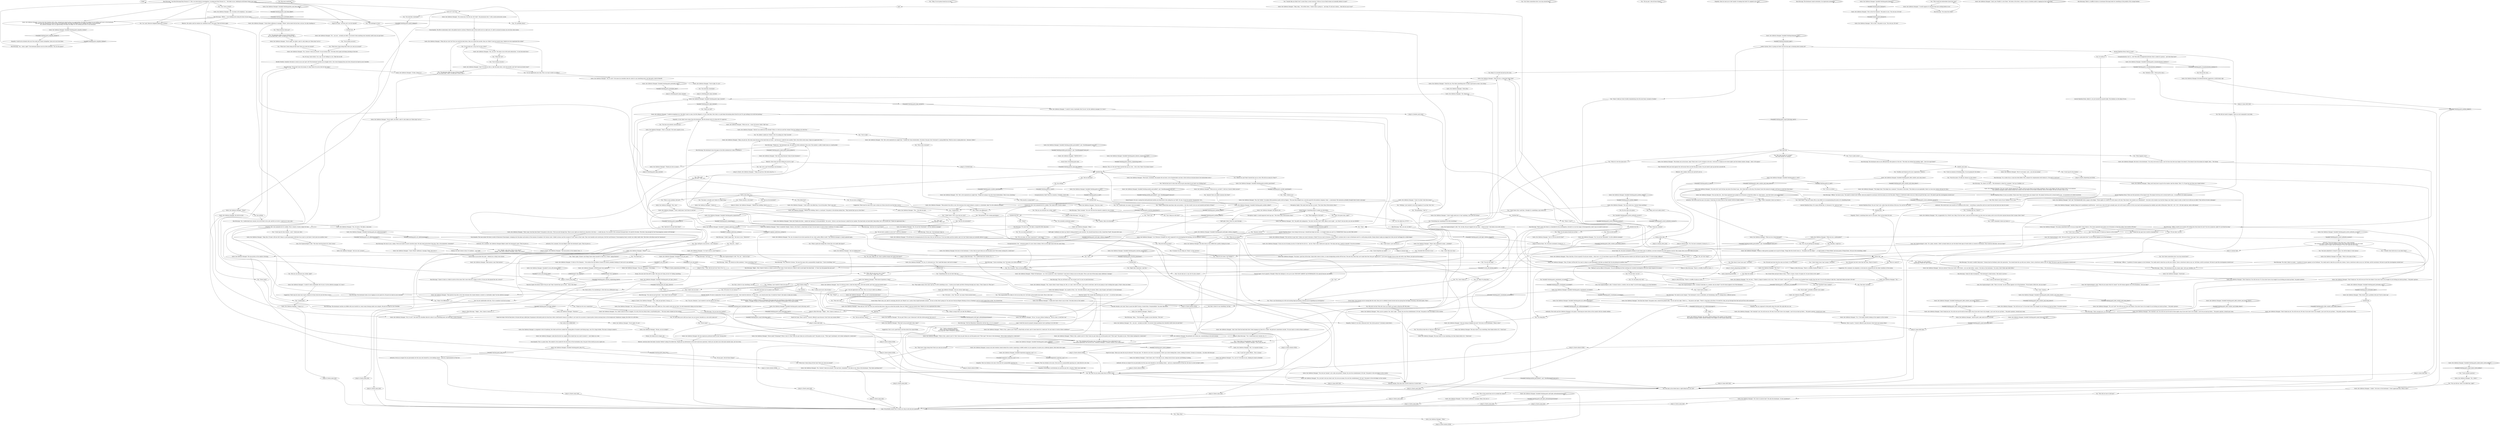 # WHIRLING F1 / GARTE
# ltn Kitsuragi suggests you talk to the manager of the Whirling-in-Rags first. Garte is a hub of knowledge on the area and the case and you will come back to him later. He is also a problem, asking you to pay for the night, to pay for "the damages". It does not reflect well on you.
# ==================================================
digraph G {
	  0 [label="START"];
	  1 [label="input"];
	  2 [label="Garte, the Cafeteria Manager: \"Yes, you are! A real decorated hero.\""];
	  3 [label="Garte, the Cafeteria Manager: \"Oh, it's not?!\" He raises his shoulders like he's about to say something more, but then gets a hold of himself."];
	  4 [label="Kim Kitsuragi: \"Right... Now, I know it took us a while to arrive at the scene. It also took you a while to call us and report the dead body -- it *was* you who placed the call, yes?\""];
	  5 [label="You: \"Oh, you mean, do I have *questions*?\" (Ask them.)"];
	  6 [label="Garte, the Cafeteria Manager: \"Yes, yes, he means do you have questions for me. Like a police officer would.\" The cafeteria manager is clearly agitated again."];
	  7 [label="Kim Kitsuragi: \"That's good. But there is a timetable for this investigation, dictated to us by the stages of decomposition. And it says we need to move on.\""];
	  8 [label="You: Slip away unnoticed."];
	  9 [label="You: Variable[\"whirling.garte_vanishment_succeeded\"]"];
	  10 [label="Variable[\"whirling.garte_vanishment_succeeded\"]", shape=diamond];
	  11 [label="!(Variable[\"whirling.garte_vanishment_succeeded\"])", shape=diamond];
	  12 [label="You: \"Okay.\""];
	  13 [label="Authority: The words nail the man to his place. Unmoving, he stares down at the counter with his cheeks reddish."];
	  14 [label="You: \"Fuck this place. I'll take my chances on the streets.\""];
	  15 [label="Garte, the Cafeteria Manager: \"The ledger does! The ledger has a memory!\" He points to the book. \"The drinks are non-negotiable, there's no way your station will pay for them.\""];
	  16 [label="Garte, the Cafeteria Manager: \"Don't thank me. You still owe me 30 for the drinks! If you don't have it by tonight I'm not letting you back up there...\" He points upstairs."];
	  17 [label="Garte, the Cafeteria Manager: \"Are you trying to frighten me now?\" He turns to the lieutenant: \"What is this?\""];
	  18 [label="Lena, the Cryptozoologist's wife: \"It doesn't look so, sweetie. Are you okay?\" An old woman appears out of the blackness."];
	  19 [label="Lena, the Cryptozoologist's wife: \"The chair took the brunt of it. Don't worry.\""];
	  20 [label="Jump to: [money_down_hub]"];
	  21 [label="You: \"I won't pay for that window... ouch.\" (Grab your side.)"];
	  22 [label="You: \"You look like a bartender.\""];
	  23 [label="Authority: He has no respect for you personally, but this man sees himself as a law-abiding citizen -- and you a representative of that law."];
	  24 [label="Perception (Sight): The small steel tag says as much: \"The Great Skua (Stercorarius skua).\""];
	  25 [label="Jump to: [Untitled hub]"];
	  26 [label="Garte, the Cafeteria Manager: Variable[\"whirling.garte_half_light_adrenalinequestioning\"]"];
	  27 [label="Variable[\"whirling.garte_half_light_adrenalinequestioning\"]", shape=diamond];
	  28 [label="!(Variable[\"whirling.garte_half_light_adrenalinequestioning\"])", shape=diamond];
	  29 [label="You: \"Okay, I'm not gonna hound you on this.\""];
	  30 [label="Garte, the Cafeteria Manager: \"Oh, thank you.\""];
	  31 [label="Jump to: [Garte_main_hub]"];
	  32 [label="You: \"That's right. If there's one thing I know about myself it's that I'm a *total*, raging feminist.\""];
	  33 [label="You: \"Do you have a phallus in your ear? I said I'm a feminist.\""];
	  34 [label="Composure: He's very animated all of a sudden. This seems like a touchy subject."];
	  35 [label="You: \"By *real* do you mean some form of street cred?\""];
	  36 [label="Garte altintro HUB"];
	  37 [label="You: \"I can't be a police officer... This is insane.\""];
	  38 [label="Kim Kitsuragi: \"I am Kim Kitsuragi from Precinct 57. This is an inter-district investigation, so joining me from Precinct 41...\" He looks to you, realizing he still doesn't know your name."];
	  39 [label="Garte, the Cafeteria Manager: \"Yes,\" he responds tersely."];
	  40 [label="Garte, the Cafeteria Manager: \"What is this, a joke to you? Is *this* what you get when you call the police now? *This* guy?\" He points at you. \"We've been waiting for a week here!\""];
	  41 [label="Kim Kitsuragi: \"You said you just got here -- from where? Are you a local?\""];
	  42 [label="Garte, the Cafeteria Manager: He looks down at the stuffed bird, quietly shaking his head."];
	  43 [label="You: \"You're right. I probably shouldn't have asked.\""];
	  44 [label="Garte, the Cafeteria Manager: \"Yes.\""];
	  45 [label="Conceptualization: Isn't it... evil? The order of magnitude between what is asked of a person -- and what they have?"];
	  46 [label="You: I had an accident."];
	  47 [label="Garte, the Cafeteria Manager: \"What are you, a philosopher?\""];
	  48 [label="Kim Kitsuragi: \"No, don't, there's no need...\" A pattern of creases appears on his forehead. \"You really need to take this up with your station, I have a shortwave radio in my car. Call them, ask for assistance. We have to get this investigation started now.\""];
	  49 [label="You: \"Sounds like you think *sex* is more than a social construct. Tell me, do you think women are mentally inferior to men?\""];
	  50 [label="Kim Kitsuragi: \"Forty one,\" the lieutenant steps in."];
	  51 [label="Garte, the Cafeteria Manager: \"See that door there?\" He points west, toward the pinball table. \"Go out and turn right. There's a...\" He pauses and sighs. \"There's a big hole in the fence. No need for a key, just go through that hole and you'll be in the courtyard.\""];
	  52 [label="Savoir Faire: As you blow this joint -- behind you a whiny voice shouts:"];
	  53 [label="Jump to: [Garte_main_hub]"];
	  54 [label="You: \"So not only am I a cop, but I'm also a hero?\""];
	  55 [label="You: \"Oh my god, I did all those things?\""];
	  56 [label="Perception (Sight): A small engraved steel tag says: \"The Great Skua (Stercorarius skua).\""];
	  57 [label="You: Say nothing."];
	  58 [label="Garte, the Cafeteria Manager: \"What are you -- crazy? Of course I didn't *kill* him.\""];
	  59 [label="You: \"Okay. I believe you.\""];
	  60 [label="Garte, the Cafeteria Manager: \"Oh.\" He's a bit surprised you caught that. \"I meant the Union dockworkers. You know, the guys who *everyone* is saying killed him. Which no one is saying about me -- because I didn't.\""];
	  61 [label="Garte, the Cafeteria Manager: \"Yes, I am.\""];
	  62 [label="Garte, the Cafeteria Manager: \"Why would I have a problem with you? You're a hero cop.\""];
	  63 [label="Garte, the Cafeteria Manager: \"I have *three* cafeterias I manage. Three. Get over it.\""];
	  64 [label="Garte, the Cafeteria Manager: \"Oh my god! What is your *obsession* with this Sylvie person? Get over it!\""];
	  65 [label="Garte, the Cafeteria Manager: \"The drinks are on the house, okay? There were *a lot* of drinks on the tab. I still have to charge you for three nights and the broken window, though -- that's 100 square.\""];
	  66 [label="You: Did I just hear my tie speak to me *twice*?"];
	  67 [label="You: \"Something tells me you don't like me.\""];
	  68 [label="You: \"You're being sarcastic.\""];
	  69 [label="You: \"What have I been doing then? Have you seen me around?\""];
	  70 [label="Garte, the Cafeteria Manager: \"Am I? Or did you ride in, take the body down, solve the murder, and *not* trash my hostel room?\""];
	  71 [label="You: \"I didn't know I was a cop. Are you sure?\""];
	  72 [label="Garte, the Cafeteria Manager: \"Mhm.\""];
	  73 [label="Garte, the Cafeteria Manager: \"Fantastic.\""];
	  74 [label="You: \"Okay, then.\""];
	  75 [label="Garte, the Cafeteria Manager: Variable[\"whirling.garte_reaction_queastions\"]"];
	  76 [label="Variable[\"whirling.garte_reaction_queastions\"]", shape=diamond];
	  77 [label="!(Variable[\"whirling.garte_reaction_queastions\"])", shape=diamond];
	  78 [label="Garte, the Cafeteria Manager: \"Wow, you're a genius! Yes, that's right -- money. You owe this establishment 130 reál.\" He points to the red ledger on the counter."];
	  79 [label="Garte, the Cafeteria Manager: \"WATCH OUT!!\""];
	  80 [label="Garte, the Cafeteria Manager: Variable[\"whirling.garte_necktie_talked\"]"];
	  81 [label="Variable[\"whirling.garte_necktie_talked\"]", shape=diamond];
	  82 [label="!(Variable[\"whirling.garte_necktie_talked\"])", shape=diamond];
	  83 [label="Jump to: [main debt hub]"];
	  84 [label="You: \"Isn't there somewhere else I can stay around here?\""];
	  85 [label="Garte, the Cafeteria Manager: \"You mean somewhere else to run up a huge debt? I don't think so. The Union squeezed most places out of business to fund the strike. You're better off home.\""];
	  86 [label="Kim Kitsuragi: \"Officer...\" A pattern of creases appears on his forehead. \"You really need to take this up with your station, I have a shortwave radio in my car. Call them, ask for assistance. We have to get this investigation started now.\""];
	  87 [label="Garte, the Cafeteria Manager: \"You can look, but... the Union squeezed most people out of business to fund the strike. So, I don't know... your best shot is just going home.\""];
	  88 [label="You: \"I don't remember where my home is.\""];
	  89 [label="You: \"I don't have a home.\""];
	  90 [label="Jump to: [Savoir Faire: \"No. You have sustained a trauma to...\"]"];
	  91 [label="You: \"Thank you for your cooperation.\""];
	  92 [label="Garte, the Cafeteria Manager: \"I have *three* cafeterias I manage. Three. Get over it.\""];
	  93 [label="You: \"No! He called me a f****t!\""];
	  94 [label="You: \"Can I help you with that?\""];
	  95 [label="Empathy: A very silent wave comes from the lieutenant, like the distant echo of a drum-roll. It's approval."];
	  96 [label="You: \"I guess I like to be thorough.\""];
	  97 [label="Kim Kitsuragi: \"Let's go.\""];
	  98 [label="You: \"I'm not a feminist, I just wanted to see the look on your face.\""];
	  99 [label="You: Great advice, I'm considering it. (Give the tie an affirmative tug.)"];
	  100 [label="You: \"What's wrong? Don't you like The Officer?\""];
	  101 [label="You: \"Oh my god, I did all those things?\""];
	  102 [label="Garte, the Cafeteria Manager: \"No -- you see -- actually you didn't. You haven't done anything even remotely useful since you got here.\""];
	  103 [label="Jump to: [Garte altintro HUB]"];
	  104 [label="You: \"Of course I'm not serious.\""];
	  105 [label="Garte, the Cafeteria Manager: He rolls his eyes."];
	  106 [label="You: \"Nothing. I just wanted to see what happens if I say that. Now I do.\""];
	  107 [label="You: \"Never mind.\""];
	  108 [label="Garte, the Cafeteria Manager: \"That's wonderful! Really. I think so. But there's a dead body out back. No one wants to work in these conditions! It's been a week!\""];
	  109 [label="You: \"That's all.\""];
	  110 [label="Horrific Necktie: Let's bail! Time to push the EJECT button. Sounds like a *responsibility*. You don't like those."];
	  111 [label="You: \"Fuck you, asshole!\""];
	  112 [label="Garte, the Cafeteria Manager: Variable[\"whirling.garte_arrest_authority_success\"]"];
	  113 [label="Variable[\"whirling.garte_arrest_authority_success\"]", shape=diamond];
	  114 [label="!(Variable[\"whirling.garte_arrest_authority_success\"])", shape=diamond];
	  115 [label="Garte, the Cafeteria Manager: \"I'm sorry, but I can't let him stay here if he doesn't pay... He's three days on the slip. If he doesn't have the money by tonight, he'll have to work this from home.\""];
	  116 [label="Garte, the Cafeteria Manager: \"Don't thank me. You still owe me 70. If you don't have it by tonight I'm not letting you back up there,\" he points upstairs."];
	  117 [label="You: \"Yes!\""];
	  118 [label="Lena, the Cryptozoologist's wife: \"What do you mean what do I mean?\" An old woman appears out of the blackness. \"Are you okay?\""];
	  119 [label="You: \"What?\""];
	  120 [label="Garte, the Cafeteria Manager: Variable[\"whirling.garte_debt_window_and_drinks_down\"]"];
	  121 [label="Variable[\"whirling.garte_debt_window_and_drinks_down\"]", shape=diamond];
	  122 [label="!(Variable[\"whirling.garte_debt_window_and_drinks_down\"])", shape=diamond];
	  123 [label="You: \"Cool.\""];
	  124 [label="Empathy: There's something there and it's not good. That's all you know for now."];
	  125 [label="Garte, the Cafeteria Manager: Variable[\"whirling.dreamone_apes\"]"];
	  126 [label="Variable[\"whirling.dreamone_apes\"]", shape=diamond];
	  127 [label="!(Variable[\"whirling.dreamone_apes\"])", shape=diamond];
	  128 [label="Kim Kitsuragi: He turns to you, calmly. \"We do not need to assert ourselves here. We only need instructions from him. This is the proprietor, remember?\""];
	  129 [label="Authority: For a moment, the man fidgets under the lieutenant's gaze. Then he gives in."];
	  130 [label="Empathy: Does he want you to feel *guilty* of making that hole? It's implied in his voice."];
	  131 [label="Jump to: [Garte_main_hub]"];
	  132 [label="Kim Kitsuragi: The lieutenant stands motionless, his expression unreadable."];
	  133 [label="You: \"Did he hurt you? Is that why? Did you get some kind of sick *kick* out of killing him?\""];
	  134 [label="Kim Kitsuragi: \"Did the Débardeurs themselves tell her this, or is it a rumour?\""];
	  135 [label="Jump to: [whirling.garte_logic_hoisted]"];
	  136 [label="Jump to: [Garte_main_hub]"];
	  137 [label="You: \"Who, me?\"\n(Play the fool.) \"Who, me?\""];
	  138 [label="You: \"This is the second time you've avoided the subject.\""];
	  139 [label="Savoir Faire: That's true, yes. And it's worrying. But let's not *fixate* on it. Look at that stupid bartender instead -- he has no idea what's going on! You and your fuck-you-fingers floating in the air. Barkeep's got his mouth agape like an idiot. You showed him."];
	  140 [label="You: \"Are you the bartender?\""];
	  141 [label="Garte, the Cafeteria Manager: \"I don't know. Am I?\" He looks at you, taking stock of your cop-ness and finding it lacking."];
	  142 [label="Esprit de Corps: \"Let him sort it out for himself.\""];
	  143 [label="You: Say nothing."];
	  144 [label="You: \"The gloaming. I *am* it.\""];
	  145 [label="Garte, the Cafeteria Manager: \"What is this, a joke to you? Is *this* what you get when you call the police now? *This* guy?\" He turns to the lieutenant. \"We've been waiting for a week here!\""];
	  146 [label="Garte, the Cafeteria Manager: \"As a matter of fact, I do.\" He looks behind a pile of coasters, finds a slip of paper, and hands it to the lieutenant."];
	  147 [label="Kim Kitsuragi: \"I didn't imply that.\" He turns to you. \"Detective?\""];
	  148 [label="Kim Kitsuragi: \"Yes, Detective Costeau.\" He says the name with a purposefully straight face. \"I have everything. You?\""];
	  149 [label="Kim Kitsuragi: \"Mhm.\" He checks his little notebook. \"I have everything. You?\""];
	  150 [label="Garte, the Cafeteria Manager: Variable[\"whirling.garte_feminist\"]"];
	  151 [label="Variable[\"whirling.garte_feminist\"]", shape=diamond];
	  152 [label="!(Variable[\"whirling.garte_feminist\"])", shape=diamond];
	  153 [label="Garte, the Cafeteria Manager: Variable[\"whirling.necktie_personified\"]  and  CheckEquipped(\"neck_tie\")"];
	  154 [label="Variable[\"whirling.necktie_personified\"]  and  CheckEquipped(\"neck_tie\")", shape=diamond];
	  155 [label="!(Variable[\"whirling.necktie_personified\"]  and  CheckEquipped(\"neck_tie\"))", shape=diamond];
	  156 [label="You: \"Since I woke up I have trouble remembering even the most basic concepts of reality.\""];
	  157 [label="You: \"It's not going very well.\""];
	  158 [label="Garte, the Cafeteria Manager: The man starts to say something, but then thinks better of it. \"Good luck.\""];
	  159 [label="Garte, the Cafeteria Manager: \"Fine, fuck this. I'll do it myself, I'll call your station... what was it, 41? I'll ask them to pay for the room. The drinks and the window you still have to pay for. That's 70. Are we done, officers?\""];
	  160 [label="You: \"I'm not very okay.\""];
	  161 [label="Garte, the Cafeteria Manager: \"Sir, I didn't mean for this to happen. I'm sorry, this has always been a cop-friendly place...\" The man seems shaken by the incident."];
	  162 [label="Garte, the Cafeteria Manager: Variable[\"whirling.garte_debt_window_and_drinks_down\"]"];
	  163 [label="Variable[\"whirling.garte_debt_window_and_drinks_down\"]", shape=diamond];
	  164 [label="!(Variable[\"whirling.garte_debt_window_and_drinks_down\"])", shape=diamond];
	  165 [label="You: \"You're being sarcastic.\""];
	  166 [label="Garte, the Cafeteria Manager: \"What did you *not* do? First you took the body down, then you solved the murder, then you *didn't* trash my hostel room. Maybe you even negotiated the strike?\""];
	  167 [label="Garte, the Cafeteria Manager: Variable[\"whirling.garte_tc_real\"]"];
	  168 [label="Variable[\"whirling.garte_tc_real\"]", shape=diamond];
	  169 [label="!(Variable[\"whirling.garte_tc_real\"])", shape=diamond];
	  170 [label="Jump to: [Garte, the Cafeteria Manager: \"The man plucks at the seabird, frow...\"]"];
	  171 [label="Kim Kitsuragi: \"I know it took us a while to arrive at the scene. But it also took you a while to call us. It was you who placed the call, correct?\""];
	  172 [label="You: \"Why would the dockworkers lynch this man?\""];
	  173 [label="Garte, the Cafeteria Manager: \"Yes, the *strike*,\" he makes little quotation marks with his fingers. \"The man they hanged was a security guard for the harbour company, I hear -- a mercenary. The unionistas probably thought they'd send a message.\""];
	  174 [label="Garte, the Cafeteria Manager: \"Thank you ever so much.\""];
	  175 [label="You: \"She pertains to the coming apocalypse.\""];
	  176 [label="Garte, the Cafeteria Manager: Variable[\"whirling.garte_bartender_later\"]"];
	  177 [label="Variable[\"whirling.garte_bartender_later\"]", shape=diamond];
	  178 [label="!(Variable[\"whirling.garte_bartender_later\"])", shape=diamond];
	  179 [label="Garte, the Cafeteria Manager: Variable[\"whirling.garte_rhetoric_sequencing_trick\"]"];
	  180 [label="Variable[\"whirling.garte_rhetoric_sequencing_trick\"]", shape=diamond];
	  181 [label="!(Variable[\"whirling.garte_rhetoric_sequencing_trick\"])", shape=diamond];
	  182 [label="Garte, the Cafeteria Manager: Variable[\"tc.turn_off_tutorial_node\"]"];
	  183 [label="Variable[\"tc.turn_off_tutorial_node\"]", shape=diamond];
	  184 [label="!(Variable[\"tc.turn_off_tutorial_node\"])", shape=diamond];
	  185 [label="Garte, the Cafeteria Manager: \"Ma'am, are you alright?\""];
	  186 [label="Authority: He has no respect for you personally, but this man sees himself as a law-abiding citizen -- and you a representative of that law. He tries to avoid outright conflict."];
	  187 [label="Esprit de Corps: Not far from here a 34-year-old man called Jean Vicquemare reluctantly picks his facial hair while a dark-haired woman in an officer's suit waits for an answer. A typical police station morning hums in the background: telephones ringing, the whirr of a roll'o'dex..."];
	  188 [label="You: Kim is about to say something. Let him."];
	  189 [label="You: The lady in the wheel-chair is right behind me, isn't she?"];
	  190 [label="main debt hub"];
	  191 [label="Authority: That's cop for: \"I haven't offered to pay because I don't have any money either.\""];
	  192 [label="Suggestion: For a moment, his antipathy is overcome by compassion for the sheer smallness of the money."];
	  193 [label="Garte, the Cafeteria Manager: \"For survival, to pay *me*. Unless you want to become a *hobo*? Do you want to become a hobo? There's nowhere else to stay in Martinaise and it's a cold spring outside. Money doesn't make you happy but it lets you be *un*happy for a while longer.\""];
	  194 [label="You: \"I sure as hell haven't felt no love!\""];
	  195 [label="Jump to: [money hub]"];
	  196 [label="You: \"'Refusal to aid an officer of the peace.' You are impeding me from carrying out a murder investigation with your inane requests for money.\""];
	  197 [label="Jump to: [window_and_room]"];
	  198 [label="Suggestion: There may be some way to get a drink out of him (even for you) but this is not it."];
	  199 [label="Garte, the Cafeteria Manager: \"What?!\""];
	  200 [label="Volition: No, don't listen to him. It's madness -- just *talk*."];
	  201 [label="You: \"Sounded like extortion to me.\""];
	  202 [label="You: \"It means I'm not ruling out \"Harry\" at this juncture.\""];
	  203 [label="Garte, the Cafeteria Manager: Variable[\"whirling.garte_asked_about_sylvie_before\"]"];
	  204 [label="Variable[\"whirling.garte_asked_about_sylvie_before\"]", shape=diamond];
	  205 [label="!(Variable[\"whirling.garte_asked_about_sylvie_before\"])", shape=diamond];
	  206 [label="You: \"Didn't go well?\""];
	  207 [label="Jump to: [Untitled hub]"];
	  208 [label="You: \"Fine.\""];
	  209 [label="Garte, the Cafeteria Manager: \"Good for you. Was there something else? I'd like to get back to what I was doing.\""];
	  210 [label="Rhetoric: He smiles until he realizes his comeback wasn't very good. Then he frowns again."];
	  211 [label="You: \"What is gold and orange like a forest fire, but smells like liquor?\""];
	  212 [label="Drama: He thinks you're stupid, sire."];
	  213 [label="Lena, the Cryptozoologist's wife: \"Oh, I'm fine. He just tripped over my chair -- check on him!\" She looks at you with concern."];
	  214 [label="You: \"I don't owe you shit.\""];
	  215 [label="You: Look at the stuffed bird."];
	  216 [label="Garte, the Cafeteria Manager: Variable[\"whirling.garte_esprit_judging\"]"];
	  217 [label="Variable[\"whirling.garte_esprit_judging\"]", shape=diamond];
	  218 [label="!(Variable[\"whirling.garte_esprit_judging\"])", shape=diamond];
	  219 [label="Garte, the Cafeteria Manager: \"That period of my life is over. Not everyone who stands behind a counter is a bartender, okay? I'm the cafeteria manager.\""];
	  220 [label="You: \"This duskland will be gone soon. It makes no difference if you understand or not.\"\n\"The human experiment will soon be over, *Cafeteria Manager*. It doesn't matter if you understand.\""];
	  221 [label="Kim Kitsuragi: \"Sir, I understand your concern, but we're here to do a job, and for us to do it, I need you to stay calm.\""];
	  222 [label="Jump to: [Kim Kitsuragi: \"\"Right... Now, I know it took us a...\"]"];
	  223 [label="You: \"She just... what?\""];
	  224 [label="Logic: He probably means this is where you step in and ask your questions."];
	  225 [label="Garte_main_hub"];
	  226 [label="You: \"Why did Sylvie go away?\""];
	  227 [label="You: \"Everything has something to do with everything.\""];
	  228 [label="Jump to: [main debt hub]"];
	  229 [label="Garte, the Cafeteria Manager: \"It does, doesn't it.\""];
	  230 [label="Garte, the Cafeteria Manager: Variable[\"whirling.garte_esprit_kitsuragi_cash\"]"];
	  231 [label="Variable[\"whirling.garte_esprit_kitsuragi_cash\"]", shape=diamond];
	  232 [label="!(Variable[\"whirling.garte_esprit_kitsuragi_cash\"])", shape=diamond];
	  233 [label="You: \"I think the tiny apes have started screaming, yes.\""];
	  234 [label="You: \"I don't remember where my home is.\""];
	  235 [label="Kim Kitsuragi: \"Sir, leash in your tongue.\" The lieutenant's voice is controlled, yet threatening. Like it's coming from a different person."];
	  236 [label="Kim Kitsuragi: \"Okay...\" The lieutenant lets out a heavy sigh. \"Let's go. Goodbye, sir.\""];
	  237 [label="Garte, the Cafeteria Manager: The man wants to say something, then thinks better of it. \"Good luck.\""];
	  238 [label="You: \"This is me threatening you with excruciating legal procedures, because you're impeding my investigation.\""];
	  239 [label="Lena, the Cryptozoologist's wife: \"It's a joke, sweetie. I didn't actually think you saw the Kind Green Ape of South Safre in a hostel in Martinaise. That would be ridiculous. Are you okay?\""];
	  240 [label="You: \"No, I don't think so.\""];
	  241 [label="Garte, the Cafeteria Manager: \"Not *entirely* cool. You still owe me 100 reál. If you don't have it by tonight, I can't let you back up there...\" He points upstairs, toward your room."];
	  242 [label="Jump to: [Kim Kitsuragi: \"\"Let's go.\"\"]"];
	  243 [label="Garte, the Cafeteria Manager: \"I could if I were a bartender. But I'm not, I'm the cafeteria manager. So I won't.\""];
	  244 [label="Jump to: [Garte_main_hub]"];
	  245 [label="Empathy: He's very animated all of a sudden. This is clearly a touchy subject for him."];
	  246 [label="You: \"What have I been doing all that time? Have you seen me around?\""];
	  247 [label="Garte, the Cafeteria Manager: \"No -- you see -- actually you didn't. You haven't done anything even remotely useful since you got here.\""];
	  248 [label="Suggestion: Now is not a good time to ask him about the corpse-fridge."];
	  249 [label="You: \"What do you mean, 'my *buddy*'?\""];
	  250 [label="Garte, the Cafeteria Manager: \"What is this, a joke to you? There's a dead body out back, and it's been there for a week now! No one wants to work in these conditions!\""];
	  251 [label="Garte, the Cafeteria Manager: \"I don't really know. You'll have to ask her.\""];
	  252 [label="Jump to: [Garte_main_hub]"];
	  253 [label="Jump to: [Garte_main_hub]"];
	  254 [label="lightitup"];
	  255 [label="You: \"I'm guessing I didn't do any of those things?\"\n\"Ah, the dead body. I didn't actually get it down, did I?\""];
	  256 [label="Garte, the Cafeteria Manager: \"She just, you know...\" He shrugs."];
	  257 [label="Jump to: [Garte altintro HUB]"];
	  258 [label="Jump to: [Garte, the Cafeteria Manager: \"\"No, I only just got here. It was p...\"]"];
	  259 [label="Garte, the Cafeteria Manager: \"What? Of Martinaise -- no. I live in Jamrock. I only *sometimes* come here to keep an eye on the place. This is just one of the many, many cafeterias I manage.\""];
	  260 [label="Kim Kitsuragi: The lieutenant nods at you affirmatively, then glances at the exit. \"The body was behind the building, right -- how do we get there?\""];
	  261 [label="Garte, the Cafeteria Manager: \"You can't arrest me, I haven't done anything.\""];
	  262 [label="Horrific Necktie: Who does that CLOWN think he is? Arrest him!"];
	  263 [label="Garte, the Cafeteria Manager: Variable[\"whirling.necktie_personified\"]  and  CheckEquipped(\"neck_tie\")"];
	  264 [label="Variable[\"whirling.necktie_personified\"]  and  CheckEquipped(\"neck_tie\")", shape=diamond];
	  265 [label="!(Variable[\"whirling.necktie_personified\"]  and  CheckEquipped(\"neck_tie\"))", shape=diamond];
	  266 [label="Garte, the Cafeteria Manager: \"Tsk...\" He rolls his eyes."];
	  267 [label="Garte, the Cafeteria Manager: Variable[\"whirling.garthe_sayd_they_killed\"]"];
	  268 [label="Variable[\"whirling.garthe_sayd_they_killed\"]", shape=diamond];
	  269 [label="!(Variable[\"whirling.garthe_sayd_they_killed\"])", shape=diamond];
	  270 [label="Ancient Reptilian Brain: Back so soon?"];
	  271 [label="You: \"I'm doing fine.\""];
	  272 [label="Kim Kitsuragi: \"Officer,\" he turns to you. \"You need to contact your station. Ask your people for assistance with the money you owe this place. There is a shortwave radio in my car, when you get the time, use it. We need to get this investigation started now.\""];
	  273 [label="You: \"Isn't there somewhere else I can stay around here?\""];
	  274 [label="Jump to: [Garte_altgreeting end HUB]"];
	  275 [label="Garte, the Cafeteria Manager: \"Fine, I'll take it off the bill! You want to sleep in a post-apocalyptic shit-hole, go ahead! But I'm not giving you another room.\""];
	  276 [label="window_and_room"];
	  277 [label="Jump to: [Garte, the Cafeteria Manager: \"\"Behind this building, there's a co...\"]"];
	  278 [label="Garte, the Cafeteria Manager: \"No, I'm not the *bartender*. I'm the cafeteria manager.\""];
	  279 [label="Garte, the Cafeteria Manager: \"Fuck you, man.\""];
	  280 [label="Garte, the Cafeteria Manager: \"The locals. Customers, the people who eat here. A lot of dockworkers eat here. Sylvie told me everyone knows the dockworkers did it.\""];
	  281 [label="You: \"I have another question.\""];
	  282 [label="Garte, the Cafeteria Manager: \"Haven't you asked me that already? What is it with you and this woman? She has nothing to do with this. \""];
	  283 [label="Half Light: Suddenly you tense up, blood is being pushed to your muscles. You should hound him on this, hound him *hard*, the prey drive says."];
	  284 [label="Garte, the Cafeteria Manager: Variable[\"whirling.garte_bartender_later\"]"];
	  285 [label="Variable[\"whirling.garte_bartender_later\"]", shape=diamond];
	  286 [label="!(Variable[\"whirling.garte_bartender_later\"])", shape=diamond];
	  287 [label="Garte, the Cafeteria Manager: \"What are you, a chauvinist then? Hah!\""];
	  288 [label="Kim Kitsuragi: There's a shuffle of nylon as Lieutenant Kitsuragi looks for something in the pockets of his orange bomber.\nThere's a shuffle of nylon as Lieutenant Kitsuragi looks for something in the pockets of his black bomber."];
	  289 [label="You: No way, I have duties. I'm a cop, I'm not talking to a tie. (Take the tie off.)"];
	  290 [label="Jump to: [Garte altintro HUB]"];
	  291 [label="You: \"You look like a bartender.\""];
	  292 [label="Garte, the Cafeteria Manager: A man in his late twenties with a thin, unimpressive beard notices you approaching. He drops the ledger he was holding and turns to the lieutenant.\nThe man with the unimpressive beard notices you approaching. He drops the ledger he was holding and turns to the lieutenant.\nThe cafeteria manager sees you approaching. He drops the ledger he was holding and turns to the lieutenant."];
	  293 [label="You: \"The harbinger of ruin.\""];
	  294 [label="You: \"I'm currently in-between names.\""];
	  295 [label="You: \"Yes?\""];
	  296 [label="Untitled hub"];
	  297 [label="Garte, the Cafeteria Manager: \"Let's see.\" He dramatically turns a page in the ledger. \"Three nights at a tariff of 20 reál comes to 60 reál. Then there's the window you *annihilated* -- the hole in the window was the first thing I saw when I came to work, so don't try to tell me you didn't! That will be 40 reál in damages.\""];
	  298 [label="You: I don't know... that just comes off as a lazy effort at re-conceptualizing the antics of a shambling drunk."];
	  299 [label="You: \"I'll see what I can do.\""];
	  300 [label="Garte, the Cafeteria Manager: \"But it's not inane, I just... you owe me money.\""];
	  301 [label="You: \"Cool.\" [Leave.]"];
	  302 [label="Jump to: [Savoir Faire: \"No. You have sustained a trauma to...\"]"];
	  303 [label="Jump to: [whirling.garte_logic_hoisted]"];
	  304 [label="Jump to: [whirling.garte_logic_hoisted]"];
	  305 [label="Garte, the Cafeteria Manager: \"That period of my life is over. Not everyone who stands behind a counter is a bartender, okay? I'm the cafeteria manager.\""];
	  306 [label="Garte, the Cafeteria Manager: \"Oh!\" He puffs with indignation. \"You don't owe me *shit*? Well, officer, you're right -- you *don't* owe me shit, you owe me MONEY.\""];
	  307 [label="Garte, the Cafeteria Manager: \"Look, your *buddy* is over there.\" He looks at the doors, where a man in a bomber jacket is tapping his foot on the floor."];
	  308 [label="Garte, the Cafeteria Manager: \"Why don't you go and talk to him, okay?\""];
	  309 [label="Garte, the Cafeteria Manager: \"No, I didn't.\""];
	  310 [label="Kim Kitsuragi: The lieutenant turns the page in the little notebook he's been scribbling in."];
	  311 [label="You: \"Mystery solved!\""];
	  312 [label="Garte, the Cafeteria Manager: \"Extra fine.\""];
	  313 [label="Jump to: [Garte_main_hub]"];
	  314 [label="Untitled hub"];
	  315 [label="Conceptualization: See -- everyone agrees it's your colour scheme. We're on the right track with this name thing."];
	  316 [label="Untitled hub (05)"];
	  317 [label="Garte, the Cafeteria Manager: \"Oh, excuse me. You owe me 130 *reál*.\" He pronounces the 'r' with a mock aristocratic accent."];
	  318 [label="Garte, the Cafeteria Manager: A man in his late twenties stands behind the counter, inspecting a stuffed seabird. As you approach, he gives you a sideways glance, then looks down again."];
	  319 [label="Drama: His eyes dart from left to right. This man isn't lying, but he *is* hiding something."];
	  320 [label="Jump to: [Garte altintro HUB]"];
	  321 [label="You: \"Who, me?\"\n(Play the fool.) \"Who, me?\""];
	  322 [label="Garte, the Cafeteria Manager: \"I asked an employee out. She didn't want to come, but felt obliged to. It was a bad idea. Now what is so god damn fascinating about that for you? It's got nothing to do with the lynching.\""];
	  323 [label="Kim Kitsuragi: The lieutenant watches you fiddle with your horrific tie, sweat stains forming under your armpits. He puts his hand on your shoulder."];
	  324 [label="Authority: The words leave your mouth as if walking up the stairs -- everything is going fine until you reach the end and take one step too many:"];
	  325 [label="You: \"Actually, I might be.\""];
	  326 [label="You: \"No, I'm just getting my bearings.\""];
	  327 [label="Garte, the Cafeteria Manager: Variable[\"whirling.garte_conceptualization_darkness\"]"];
	  328 [label="Variable[\"whirling.garte_conceptualization_darkness\"]", shape=diamond];
	  329 [label="!(Variable[\"whirling.garte_conceptualization_darkness\"])", shape=diamond];
	  330 [label="Jump to: [money hub]"];
	  331 [label="Kim Kitsuragi: \"No, there's no need...\" The lieutenant is silent for a moment. \"Let's go. Goodbye, sir.\""];
	  332 [label="Garte, the Cafeteria Manager: \"Okay, you'll only have to pay for the window. And the drinks. That's 70. I'll get the rest from your stupid station.\""];
	  333 [label="Garte, the Cafeteria Manager: Variable[\"whirling.garte_debt_window_and_room_down\"]"];
	  334 [label="Variable[\"whirling.garte_debt_window_and_room_down\"]", shape=diamond];
	  335 [label="!(Variable[\"whirling.garte_debt_window_and_room_down\"])", shape=diamond];
	  336 [label="Empathy: Are you supposed to feel guilty about the hole? His sigh tells you: yes."];
	  337 [label="Jump to: [Garte_main_hub]"];
	  338 [label="Garte, the Cafeteria Manager: \"Yes, of course.\" He takes a step back."];
	  339 [label="Jump to: [Kim Kitsuragi: \"\"Sir, I understand your concern, bu...\"]"];
	  340 [label="Garte, the Cafeteria Manager: \"I don't know who killed him, I'm not the police. That's your job.\""];
	  341 [label="You: \"Anyone? Have you killed someone else then?\""];
	  342 [label="Garte, the Cafeteria Manager: Variable[\"whirling.garte_murder_questioned\"]"];
	  343 [label="Variable[\"whirling.garte_murder_questioned\"]", shape=diamond];
	  344 [label="!(Variable[\"whirling.garte_murder_questioned\"])", shape=diamond];
	  345 [label="Garte, the Cafeteria Manager: Variable[\"whirling.garte_half_light_volition_stopped\"]"];
	  346 [label="Variable[\"whirling.garte_half_light_volition_stopped\"]", shape=diamond];
	  347 [label="!(Variable[\"whirling.garte_half_light_volition_stopped\"])", shape=diamond];
	  348 [label="Garte, the Cafeteria Manager: \"Is it? Because I thought you were supposed to be investigating the lynching, not my employer conduct.\""];
	  349 [label="Savoir Faire: Everything goes dark."];
	  350 [label="Garte, the Cafeteria Manager: \"Isn't it a bit too late for that?\""];
	  351 [label="Garte, the Cafeteria Manager: \"You're right. It's not.\""];
	  352 [label="You: \"It's like when you've left your band, but you haven't decided on a solo artist name yet.\""];
	  353 [label="Garte, the Cafeteria Manager: His face expresses profound doubt in your *having this*."];
	  354 [label="Garte, the Cafeteria Manager: \"No, you don't owe me street cred. You owe me money. You owe this establishment 130 reál.\" He points to the red ledger on the counter."];
	  355 [label="Garte, the Cafeteria Manager: \"Another thing you've annihilated is half the bar -- you've run a tab of 30 reál. Actually more, but we'll round it down to 30 for your hard work maintaining the stability and order of Revachol. That's 60 + 40 + 30 = 130 reál. And yes, reál is still money.\""];
	  356 [label="Ancient Reptilian Brain: If it comes off like that, it's because it *is*. And you *are*."];
	  357 [label="Ancient Reptilian Brain: Admit it, you just missed the quarter-light. The darkness on the edge of town."];
	  358 [label="You: \"What do you mean?\""];
	  359 [label="You: \"Fuck this place. I'll take my chances on the streets.\""];
	  360 [label="Garte, the Cafeteria Manager: The man stands silently behind the counter, with his eyes fixed on the broken taxidermy, then on the ledger. He does not know what to say anymore.\nThe Cafeteria Manager stands silently behind the counter. His eyes fixed on the broken taxidermy, then on the ledger. He does not know what to say."];
	  361 [label="Garte, the Cafeteria Manager: \"I'll call them for recompensation for the room. But you still owe me 70 for the drinks and the window. And I do *not* think women are mentally inferior to men.\""];
	  362 [label="Garte, the Cafeteria Manager: \"Not *entirely* cool. You still owe me 60 reál for three nights stay. If you don't have it by tonight, I can't let you back up there...\" He points upstairs, toward your room."];
	  363 [label="You: \"I'm guessing I didn't do any of those things?\"\n\"Ah, the dead body. I didn't actually get it down, did I?\""];
	  364 [label="Empathy: Everything is cool between you and this guy. He's a big fan. Make some small talk."];
	  365 [label="Garte, the Cafeteria Manager: He pretends not to hear you, concentrating on the bird instead."];
	  366 [label="Jump to: [Kim Kitsuragi: \"\"Right... Now, I know it took us a...\"]"];
	  367 [label="Garte, the Cafeteria Manager: \"She went away because *none of your business*.\""];
	  368 [label="Garte, the Cafeteria Manager: \"Does she? Maybe she does... maybe she *pertains* to the apocalypse.\" He snorts. \"Sylvie is not here because I asked for her number. The dead body out back didn't help either, but it was mostly me. I hope you appreciate that...\""];
	  369 [label="Garte, the Cafeteria Manager: \"Forget it.\""];
	  370 [label="Untitled hub (02)"];
	  371 [label="You: Kim is about to say something. Let him."];
	  372 [label="You: \"Oh, I understand, you mean I owe you money.\""];
	  373 [label="Horrific Necktie: No one is saying that. No one is saying the tie can talk -- that would be ludicrous. It's just that... you should arrest him. It would be *wiser*. He wants to take your money."];
	  374 [label="Garte, the Cafeteria Manager: Variable[\"reputation.superstar_cop\"] >=2"];
	  375 [label="Variable[\"reputation.superstar_cop\"] >=2", shape=diamond];
	  376 [label="!(Variable[\"reputation.superstar_cop\"] >=2)", shape=diamond];
	  377 [label="Garte, the Cafeteria Manager: \"What did you *not* do? First you took the body down, then you solved the murder, then you *didn't* trash my hostel room. Maybe you even negotiated the strike...\""];
	  378 [label="You: \"What have I been doing all that time? Have you seen me around?\""];
	  379 [label="Garte, the Cafeteria Manager: \"I really don't know what to say to that.\" He looks down at the seabird."];
	  380 [label="Garte, the Cafeteria Manager: Variable[\"whirling.garte_alt_logic_sylvie\"]"];
	  381 [label="Variable[\"whirling.garte_alt_logic_sylvie\"]", shape=diamond];
	  382 [label="!(Variable[\"whirling.garte_alt_logic_sylvie\"])", shape=diamond];
	  383 [label="Garte, the Cafeteria Manager: \"Yes, I know where *some* things are. But, as I said, I don't live here. I just used to work here. And I'm not going to start working here again, if that's what you think.\""];
	  384 [label="You: \"Right then. Questions. I got this.\""];
	  385 [label="You: \"You know, I actually can't think of a single thing.\""];
	  386 [label="You: (Proceed, but don't show him the coins. They're *yours*.)"];
	  387 [label="You: \"I'll see what I can do.\""];
	  388 [label="Garte, the Cafeteria Manager: \"No, not *cool*. You still owe me 30 for the drinks. If you don't have it by tonight I'm not letting you back up there...\" He points upstairs."];
	  389 [label="Lena, the Cryptozoologist's wife: \"That is too bad.\" An old woman appears out of the blackness. \"We all need a little love. Are you okay?\""];
	  390 [label="Garte, the Cafeteria Manager: \"Okay, fine. I'll take it off your bill! Sleep in a post-apocalyptic hell-hole if you want to. Just know I won't give you another room.\""];
	  391 [label="Jump to: [Garte_main_hub]"];
	  392 [label="Jump to: [Garte altintro HUB]"];
	  393 [label="Garte, the Cafeteria Manager: A competent work of taxidermy, the white and brown seabird lies among piles of coasters and drying mugs, one of its wings broken. The man is trying to mend it."];
	  394 [label="Jump to: [Kim Kitsuragi: \"\"Sir, I understand your concern, bu...\"]"];
	  395 [label="You: \"Did you kill him?\""];
	  396 [label="Garte, the Cafeteria Manager: \"What are you, an idiot?! I told you I haven't killed anyone!\""];
	  397 [label="You: \"Did you kill Sylvie?\""];
	  398 [label="Kim Kitsuragi: \"That's enough.\" You can't tell who the remark is aimed at, you or Garte."];
	  399 [label="Jump to: [Kim Kitsuragi: \"There's a shuffle of nylon as Lieut...\"]"];
	  400 [label="You: \"Okay, I'm not gonna hound you on this.\""];
	  401 [label="Lena, the Cryptozoologist's wife: \"Yes, yes -- check on him!\""];
	  402 [label="Garte, the Cafeteria Manager: \"What kind of question is that?\""];
	  403 [label="Untitled hub"];
	  404 [label="Garte, the Cafeteria Manager: Variable[\"tc.you_are_cop\"]"];
	  405 [label="Variable[\"tc.you_are_cop\"]", shape=diamond];
	  406 [label="!(Variable[\"tc.you_are_cop\"])", shape=diamond];
	  407 [label="Garte_altgreeting end HUB"];
	  408 [label="You: \"As I said, Detective Raphaël Ambrosius Costeau.\""];
	  409 [label="Garte, the Cafeteria Manager: \"I have *no idea* what that means.\""];
	  410 [label="Garte, the Cafeteria Manager: \"Never mind? *Gloaming*? What is this? Is *this* what you get when you call the police now?\" He points at you. \"*This* guy? Lieutenant, we've been waiting for a week here!\""];
	  411 [label="You: \"What is your problem with me?\""];
	  412 [label="Jump to: [Garte_main_hub]"];
	  413 [label="Garte, the Cafeteria Manager: \"Not so fast.\" He points to you. \"You owe me 130 reál.\""];
	  414 [label="Garte, the Cafeteria Manager: Variable[\"whirling.garte_vanishment_succeeded\"]"];
	  415 [label="Variable[\"whirling.garte_vanishment_succeeded\"]", shape=diamond];
	  416 [label="!(Variable[\"whirling.garte_vanishment_succeeded\"])", shape=diamond];
	  417 [label="You: Why did I do this? Why did I have use *both* my hands to flip him off? Why both..."];
	  418 [label="You: \"Okay, you're not under arrest.\""];
	  419 [label="Garte, the Cafeteria Manager: \"I don't really need you to *say* anything, I just need the money.\""];
	  420 [label="You: (Count them and give them to him.) \"That's 10 plus 10 plus 20 equals 40. I'm now down to 90, right?\""];
	  421 [label="You: \"Why do I need it?\""];
	  422 [label="Garte, the Cafeteria Manager: \"Are you serious? From your work, I don't know... you can take bribes, I guess.\" He looks at the lieutenant. \"I'm sorry. I don't think cops take bribes.\""];
	  423 [label="You: \"You tell me what this is? Did you *rape* her?\""];
	  424 [label="You: \"What's the difference?\""];
	  425 [label="Garte, the Cafeteria Manager: \"Am I? Or did you ride in, take the body down, solve the murder, and *not* trash my hostel room?\""];
	  426 [label="Jump to: [Garte_main_hub]"];
	  427 [label="Jump to: [Garte_main_hub]"];
	  428 [label="You: \"I don't know. I just went for it.\""];
	  429 [label="You: \"No, man. Help me out: what is golden-orange and smells like liquor?\""];
	  430 [label="Kim Kitsuragi: \"That's enough now, sir. Good day.\""];
	  431 [label="You: Pick up the coins."];
	  432 [label="Garte, the Cafeteria Manager: He demonstratively suppresses a world-weary sigh."];
	  433 [label="You: \"You're under arrest.\""];
	  434 [label="Garte, the Cafeteria Manager: \"You're right, you didn't. And it's only taken you *three days* not to.\""];
	  435 [label="Esprit de Corps: \"Have you seen the way he dresses?\" The man asks. \"It's like he's not even a cop anymore. Shows up in here looking like a clown, reeking of alcohol. Screams at everyone... I'm done with that guy.\""];
	  436 [label="Garte, the Cafeteria Manager: \"It is, isn't it?\" He looks at you, shaking his head in disbelief."];
	  437 [label="You: \"The responsibility has taken its toll on my body, but I will take up the mantle once more. This is who I am.\""];
	  438 [label="Garte, the Cafeteria Manager: \"Mhm.\""];
	  439 [label="Garte, the Cafeteria Manager: Variable[\"tc.raphael_ambrosius_costeau\"]"];
	  440 [label="Variable[\"tc.raphael_ambrosius_costeau\"]", shape=diamond];
	  441 [label="!(Variable[\"tc.raphael_ambrosius_costeau\"])", shape=diamond];
	  442 [label="You: \"You're right.\""];
	  443 [label="Kim Kitsuragi: \"If you don't have the money, it's okay. None of us are in this for the wages.\""];
	  444 [label="You: Wow, there's more of you? Hidden? I'm so cool."];
	  445 [label="Garte, the Cafeteria Manager: Variable[\"whirling.garte_alt_cafeteriamanager\"]"];
	  446 [label="Variable[\"whirling.garte_alt_cafeteriamanager\"]", shape=diamond];
	  447 [label="!(Variable[\"whirling.garte_alt_cafeteriamanager\"])", shape=diamond];
	  448 [label="Pain Threshold: With your back against the cold mosaic floor you feel the pain recede. You just need to get up and dust yourself off..."];
	  449 [label="Garte, the Cafeteria Manager: \"No,\" he leans in for emphasis, \"you cannot.\""];
	  450 [label="Garte, the Cafeteria Manager: Variable[\"whirling.garte_logic_hoisted\"]"];
	  451 [label="Variable[\"whirling.garte_logic_hoisted\"]", shape=diamond];
	  452 [label="!(Variable[\"whirling.garte_logic_hoisted\"])", shape=diamond];
	  453 [label="You: \"Do you have a fridge?\""];
	  454 [label="Inland Empire: Something about it makes you feel bitter..."];
	  455 [label="You: \"What happened to the bird?\""];
	  456 [label="You: \"That's the great skua, right?\""];
	  457 [label="Garte, the Cafeteria Manager: Variable[\"whirling.garte_alt_cafeteriamanager\"]"];
	  458 [label="Variable[\"whirling.garte_alt_cafeteriamanager\"]", shape=diamond];
	  459 [label="!(Variable[\"whirling.garte_alt_cafeteriamanager\"])", shape=diamond];
	  460 [label="Garte, the Cafeteria Manager: \"And I don't like the dead body that's been hanging out there for a week!\" He gestures somewhere outside. \"No one wants to work in these conditions!\""];
	  461 [label="You: \"Who exactly is saying that?\""];
	  462 [label="Garte, the Cafeteria Manager: \"That's a real pity.\" He stares angrily at you."];
	  463 [label="You: \"Who is this everyone?\""];
	  464 [label="You: \"But what if I don't have any?\" (Proceed.)"];
	  465 [label="Rhetoric: Ask him about the body's location *before* asking if he killed him. People give up information in the more innocuous questions, which you can later use in the more sinister ones, not vice versa."];
	  466 [label="Rhetoric: He's shaken. Barter now and he'll cave in."];
	  467 [label="Garte, the Cafeteria Manager: \"Are you sure, ma'am?\""];
	  468 [label="You: \"I sense you're not a fan of mine.\""];
	  469 [label="Garte, the Cafeteria Manager: \"So *now* you're a cop? Forget it.\""];
	  470 [label="Garte, the Cafeteria Manager: \"What?\""];
	  471 [label="Garte, the Cafeteria Manager: \"What's that supposed to mean -- probably?\""];
	  472 [label="You: \"Who killed him?\""];
	  473 [label="Kim Kitsuragi: \"I have everything. You?\" He looks in his little notebook."];
	  474 [label="Jump to: [Garte_main_hub]"];
	  475 [label="Garte, the Cafeteria Manager: \"You owe me *money*, not a skin care product. Money. You owe this establishment 130 reál.\" He points to the red ledger on the counter."];
	  476 [label="Kim Kitsuragi: The lieutenant looks at you tugging on your garish tie. He puts his hand on your shoulder:"];
	  477 [label="You: \"I don't know why I said that. I thought it's something a cop would say.\""];
	  478 [label="Jump to: [main debt hub]"];
	  479 [label="Garte, the Cafeteria Manager: \"Money is what grown up people use to pay for things. Things like this hostel room or...\" He peeks into the ledger: \"...or eight bottles of 'Potent Blend' and nine packs of 'Royal Extra'. We use it for everything, really.\""];
	  480 [label="Garte, the Cafeteria Manager: \"Yes. It is.\""];
	  481 [label="You: \"But that's horrible.\""];
	  482 [label="Kim Kitsuragi: There's a shuffle of nylon as Lieutenant Kitsuragi looks for something in the pockets of his orange bomber."];
	  483 [label="You: So worth it."];
	  484 [label="Limbic System: How's it going out there? Are the tiny apes screaming about money yet?"];
	  485 [label="Kim Kitsuragi: \"I'm sorry I couldn't help more.\" Creases line his forehead, above the spectacles. \"You should take this up with your station, I have a shortwave radio in my car, okay? We have to get this investigation started now.\""];
	  486 [label="Authority: The words nail the Cafeteria Manager to his place. Unmoving he stares down at the counter with his cheeks reddish."];
	  487 [label="Authority: From the bottom of your blue soul, a term emerges:\nDid someone order a vague, farcical reading of *The Law*? More than one pops into your head:\nAn entire array of vague, farcical readings of *The Law* pop into your head:"];
	  488 [label="Garte, the Cafeteria Manager: Variable[\"whirling.garte_noquestions\"]"];
	  489 [label="Variable[\"whirling.garte_noquestions\"]", shape=diamond];
	  490 [label="!(Variable[\"whirling.garte_noquestions\"])", shape=diamond];
	  491 [label="You: \"Can I have a drink?\""];
	  492 [label="Garte, the Cafeteria Manager: \"I could if I were a bartender. But I'm not, I'm the cafeteria manager. So I won't.\""];
	  493 [label="Untitled hub"];
	  494 [label="Garte, the Cafeteria Manager: \"Oh, it's not?!\" He raises his shoulders like he's about to say something more, but then gets a hold of himself."];
	  495 [label="Garte, the Cafeteria Manager: \"You're right, you didn't. And it's only taken you *three days* not to.\""];
	  496 [label="Rhetoric: This is it! He said *they* hoisted him up on a tree -- who is this *they* if he doesn't know?"];
	  497 [label="Reaction Speed: This sounds like something you can *use* -- to call this Sylvie later..."];
	  498 [label="Tutorial Agent: You've gained a Thought! When this dialogue is over, go to your THOUGHT CABINET and INTERNALIZE it for special bonuses and effects."];
	  499 [label="Garte, the Cafeteria Manager: Looks like the bird was ripped off the shield that was used to mount it -- most likely on a wall."];
	  500 [label="Encyclopedia: This is a great skua. The seabird is the symbol for the discovery of the Insulindian isola, the part of the world you are in right now."];
	  501 [label="Garte, the Cafeteria Manager: \"Behind this building, there's a courtyard.\" He points to the kitchen behind him. \"They hoisted him up on a tree there.\""];
	  502 [label="You: \"And how do we get there then?\""];
	  503 [label="Encyclopedia: This man means the heavy cavalry of Innocence Franconegro, sweeping over the plains and nations of the enemies of mankind, 5th Century style. Unified currency and the concept of *cool* came in their wake. They wore lamellar and carried guns. But first and foremost, Franconigerian heavy cavalry was really, really wide. That hole in the fence must be *enormous*."];
	  504 [label="Garte, the Cafeteria Manager: \"Do I have to answer him?\" He asks the lieutenant. \"Is this mandatory?\""];
	  505 [label="Half Light: More. Press on, push through..."];
	  506 [label="Garte, the Cafeteria Manager: Variable[\"whirling.garte_esprit_kitsuragi_cash\"]"];
	  507 [label="Variable[\"whirling.garte_esprit_kitsuragi_cash\"]", shape=diamond];
	  508 [label="!(Variable[\"whirling.garte_esprit_kitsuragi_cash\"])", shape=diamond];
	  509 [label="Jump to: [main debt hub]"];
	  510 [label="Empathy: Maybe it's he who's obsessed with \"this Sylvie person\"? Certainly sounds like it."];
	  511 [label="Garte, the Cafeteria Manager: He turns to the lieutenant. \"Is this what you get when you call the police now? We've been waiting for a week here!\""];
	  512 [label="Garte, the Cafeteria Manager: \"Oh no,\" he says without looking up. \"You're a hero. A real hero cop.\""];
	  513 [label="You: \"Wait, did you just say I was a *cop*?\"\n\"So it's true, I really *am* a cop?\""];
	  514 [label="Garte, the Cafeteria Manager: The man plucks at the seabird, frowning."];
	  515 [label="Garte, the Cafeteria Manager: \"Are you serious right now?\""];
	  516 [label="You: \"Of course -- if by \"The Law\" you mean *blood alcohol level*.\""];
	  517 [label="You: \"Understood.\""];
	  518 [label="Garte, the Cafeteria Manager: \"I have three cafeterias to manage. *Three*. Sylvie tends the bar here, not me, I'm only standing in.\""];
	  519 [label="Kim Kitsuragi: \"Mr... Garte, right?\" The lieutenant glances into his little notebook. \"You run this place?\""];
	  520 [label="You: \"Never mind.\""];
	  521 [label="Jump to: [Garte altintro HUB]"];
	  522 [label="You: \"No, I'm good.\" (Pass on the questions.)"];
	  523 [label="You: \"No, before I asked you *where*. Now I'm asking you *why* she left.\""];
	  524 [label="Garte, the Cafeteria Manager: \"You know, I get this all the time. Some hobo comes in here, or some backpacking asshole off the boat. The next day when they can't make their fees they get *aggressive*. I just never thought I'd be in this shit with a cop. Please, just give me the money...\""];
	  525 [label="You: Put this man in his place."];
	  526 [label="You: Variable[\"whirling.garte_arrest_authority_success\"]"];
	  527 [label="Variable[\"whirling.garte_arrest_authority_success\"]", shape=diamond];
	  528 [label="!(Variable[\"whirling.garte_arrest_authority_success\"])", shape=diamond];
	  529 [label="Jump to: [main debt hub]"];
	  530 [label="You: Keep it to yourself and pick up the coins."];
	  531 [label="money hub"];
	  532 [label="Ancient Reptilian Brain: I was wrong to let you go. I should have kept you here... is it bright where you are? Is it TERRIFYING? Have you felt THE LOVE?!"];
	  533 [label="You: \"I don't have a home.\""];
	  534 [label="Lena, the Cryptozoologist's wife: \"It doesn't look like it is, sweetie. Are you okay?\" An old woman appears out of the blackness."];
	  535 [label="Kim Kitsuragi: \"Officer, maybe you're better off working this from home for now? You live in Jamrock, right? It's not that far away.\""];
	  536 [label="Garte, the Cafeteria Manager: \"Don't thank me yet. You still owe me 60 reál for three nights stay. If you don't have it by tonight, I just can't let you up there...\" He points upstairs, toward your room."];
	  537 [label="You: \"I don't think I have *any* money.\" (Proceed.)"];
	  538 [label="You: \"Understood.\""];
	  539 [label="You: \"I have forgotten my name.\""];
	  540 [label="You: \"I don't like your tone.\""];
	  541 [label="You: \"You have not entirely convinced me.\""];
	  542 [label="Garte, the Cafeteria Manager: \"Okay, you got me. She went away because of the dead body out back -- and because I asked for her number. That's why Sylvie went away. I hope you appreciate that...\""];
	  543 [label="You: \"Am I not a cop? Everything is my business.\""];
	  544 [label="You: \"Are you the bartender?\""];
	  545 [label="Garte, the Cafeteria Manager: \"I knew it.\""];
	  546 [label="Garte, the Cafeteria Manager: \"It's you, it's obviously you. *You* smell like liquor. And you're orange.\""];
	  547 [label="Untitled hub"];
	  548 [label="Empathy: That was disdain in his eyes. Even now he's purposefully ignoring you."];
	  549 [label="Logic: Could the massive property damage upstairs have anything to do with this?"];
	  550 [label="You: \"What did I do?\""];
	  551 [label="Jump to: [Garte altintro HUB]"];
	  552 [label="Garte, the Cafeteria Manager: \"No, I only just got here. It was probably Sylvie who called you. She usually works the bar here. I'm only temporarily taking over her duties.\""];
	  553 [label="Garte, the Cafeteria Manager: \"Is that so? Mr. Feminist...\" He catches the rest before it leaves his mouth, probably thinking it's best not to say anything."];
	  554 [label="Garte, the Cafeteria Manager: \"Not so fast Mr. Feminist.\" He points to you. \"You owe me 130 reál.\""];
	  555 [label="You: \"What do I owe this place for?\""];
	  556 [label="Jump to: [main debt hub]"];
	  557 [label="You: Keep the money."];
	  558 [label="Jump to: [Kim Kitsuragi: \"There's a shuffle of nylon as Lieut...\"]"];
	  559 [label="You: \"What happens now?\""];
	  560 [label="You: \"Where can I get money?\"\n\"Interesting. Where do I get it from?\""];
	  561 [label="Ancient Reptilian Brain: Those are the mysteries of the Spinal Cord. The Spinal Cord has yet to reveal itself to you -- its mysteries are unholy mysteries."];
	  562 [label="Garte, the Cafeteria Manager: \"Good luck.\""];
	  563 [label="You: \"I have no memory of drinking them. I'm not paying for the drinks.\""];
	  564 [label="You: \"You have admitted to *sexual* crimes. You will be taken to *sex* prison.\""];
	  565 [label="Garte, the Cafeteria Manager: He laughs. \"What in the name of God...\""];
	  566 [label="Garte, the Cafeteria Manager: \"And for god's sake watch out for yourself.\""];
	  567 [label="Garte, the Cafeteria Manager: \"You're right. It's not.\""];
	  568 [label="Kim Kitsuragi: \"Khm...\" The lieutenant coughs in your direction. \"Not now.\""];
	  569 [label="You: \"Did you kill him, Garte?\""];
	  570 [label="You: \"Why did you have to kill him?\""];
	  571 [label="Garte, the Cafeteria Manager: \"I would suppose it's because they have nothing better to do.\""];
	  572 [label="Kim Kitsuragi: \"You mean the strike?\""];
	  573 [label="Untitled hub"];
	  574 [label="You: \"This stuff gets on my nerves. I am a feminist.\""];
	  575 [label="Untitled hub"];
	  576 [label="Empathy: That was disdain in his eyes. Even now he is purposefully ignoring you. Looks like he's not a fan."];
	  577 [label="You: \"I do not appreciate your tone. This is no way to talk to an officer.\""];
	  578 [label="Garte, the Cafeteria Manager: \"No, I haven't *seen you around*. I'm not always here.\" He looks down again and keeps plucking at the bird."];
	  579 [label="Garte, the Cafeteria Manager: \"No, I'm not the *bartender*. I'm the cafeteria manager.\""];
	  580 [label="You: \"Nothing. I just wanted to hear you say it.\""];
	  581 [label="You: \"What's the difference?\""];
	  582 [label="Kim Kitsuragi: \"But you still know your way around, yes? In case we need directions.\""];
	  583 [label="Inland Empire: No one is saying the multi-patterned necktie you found tied to the ceiling fan can *talk*. No one. It must be merely *imagination*, but..."];
	  584 [label="Garte, the Cafeteria Manager: \"Real mature, man! Real mature.\""];
	  585 [label="Savoir Faire: One moment you're running like the wind, then you've suddenly turned around and are giving him the finger. Furiously, with both hands. Why?!"];
	  586 [label="Jump to: [Garte_altgreeting end HUB]"];
	  587 [label="You: \"But what exactly *is* money?\"\n\"But what exactly *is* money?\""];
	  588 [label="You: \"I fucking well can, *bitch*!\""];
	  589 [label="Garte, the Cafeteria Manager: \"It is.\" He stands silently looking at the coppers on the counter."];
	  590 [label="Jump to: [Kim Kitsuragi: \"There's a shuffle of nylon as Lieut...\"]"];
	  591 [label="Garte, the Cafeteria Manager: \"If you run out of money, you die. It's like that for all of us -- me too. That's why I need you to pay me.\" He stops and says, mostly to himself: \"I'm not an asshole.\""];
	  592 [label="You: \"It's okay. It's going fine.\""];
	  593 [label="Garte, the Cafeteria Manager: He turns to the lieutenant. \"I'm sorry, but he has to pay, I can't let him stay here any longer if he doesn't. If he doesn't have the money by tonight, then...\" He shrugs."];
	  594 [label="Kim Kitsuragi: \"It is crude of you. A man has been killed. File a request for compensation with Station 41. We need to work now.\""];
	  595 [label="You: \"I won't pay for the window.\""];
	  596 [label="Garte, the Cafeteria Manager: Variable[\"whirling.garte_debt_window_and_room_down\"]"];
	  597 [label="Variable[\"whirling.garte_debt_window_and_room_down\"]", shape=diamond];
	  598 [label="!(Variable[\"whirling.garte_debt_window_and_room_down\"])", shape=diamond];
	  599 [label="Jump to: [Garte altintro HUB]"];
	  600 [label="You: \"I wonder what Sylvie has to say about that?\""];
	  601 [label="Kim Kitsuragi: \"And how do we get there?\""];
	  602 [label="You: \"But you can still pour me a drink, right?\""];
	  603 [label="You: \"I do not appreciate your tone. This is no way to talk to an officer.\""];
	  604 [label="Garte, the Cafeteria Manager: \"No, I haven't *seen you around*. I just got here, remember?\" He looks at you, then at the lieutenant. \"Was there anything else?\""];
	  605 [label="You: \"Before you said *they* hoisted him up on a tree. Who did you mean by *they*?\""];
	  606 [label="Garte, the Cafeteria Manager: \"I didn't.\" He turns to the lieutenant: \"I don't appreciate this. What is this?\""];
	  607 [label="Garte, the Cafeteria Manager: \"Oh.\" He's a bit surprised you caught that. \"People are saying it was the Union dockworkers. That it was a lynching.\""];
	  608 [label="Jump to: [Garte_main_hub]"];
	  609 [label="Rhetoric: Have they not been telling you you're a cop?"];
	  610 [label="You: \"You heard me.\""];
	  611 [label="You: \"*Reál* sounds like some fancy skin care product... but why would I owe you one hundred and thirty of them?\""];
	  612 [label="You: [Leave.]"];
	  613 [label="You: \"So not only am I a cop, but I'm also a hero?\""];
	  614 [label="You: \"That makes sense. Ever since I got up, I've felt something in me...\" (Look at your hands and feel it flowing through your veins.) \"Now I know it's *The Law*.\""];
	  615 [label="You: \"Where did this Sylvie go?\""];
	  616 [label="Jump to: [You: \"\"Wait, did you just say I was a *co...\"]"];
	  617 [label="You: \"I have been to the precipice. I have seen the end.\"\n\"I have been to the precipice, Cafeteria Manager. I have seen the end.\""];
	  618 [label="Empathy: Could he be irritated with you? He avoids eye contact altogether. Like you're not even there."];
	  619 [label="Kim Kitsuragi: \"Do you have her number?\""];
	  620 [label="Kim Kitsuragi: \"Thank you,\" the lieutenant says. He opens his little notebook at the cover. The number is safely tucked away in a small pocket."];
	  621 [label="Horrific Necktie: Somehow the knot is stuck so you can't get it off. The lieutenant watches you struggle with it, the sweat dripping from your brow. He puts his hand on your shoulder:"];
	  622 [label="Garte, the Cafeteria Manager: \"Oh, so apparently I'm a *bitch* now. Okay, I'll be the 'bitch', and you'll be the broke cop who owes me money, and no one will arrest anyone because that's insane. How's that?\""];
	  623 [label="Garte, the Cafeteria Manager: \"No, you see...\" There's a tinge of sadness in his voice. \"That's 40 *cents*. Cents are a form of currency one hundred times smaller than the reál. I'm not even going to take this. Come back when you have 130 reál.\""];
	  624 [label="You: \"One *hundred* times smaller?\""];
	  625 [label="You: \"Darkness rides.\" (Pick up the coins.)"];
	  626 [label="Garte, the Cafeteria Manager: He stands silently looking at the coppers on the counter.\nThe cafeteria manager stands silently looking at the coppers on the counter before him."];
	  627 [label="Ancient Reptilian Brain: You are *way* cool, cooler than the bottom of the sea. Too cool for this world."];
	  628 [label="Garte, the Cafeteria Manager: \"Okay, okay...\" He settles down. \"I know what is going on -- and okay. I'll call your station... what did you say it was?\""];
	  629 [label="Lena, the Cryptozoologist's wife: \"Did one of these \"tiny apes\" have a pale green face?\" An old woman appears out of the blackness."];
	  630 [label="You: \"No, are *you* okay?\""];
	  631 [label="money_down_hub"];
	  632 [label="Garte, the Cafeteria Manager: \"Don't thank me yet. You still owe me 100 reál. If you don't have it by tonight, I just can't let you up there...\" He points upstairs, toward your room."];
	  633 [label="Kim Kitsuragi: \"Officer... I was thinking more along the lines of your name.\""];
	  634 [label="Garte, the Cafeteria Manager: \"Yes, you are!\" He looks at you with mock admiration. \"A real decorated hero.\""];
	  635 [label="You: \"What did I do?\""];
	  636 [label="You: \"What have I been doing then? Have you seen me around?\""];
	  637 [label="Garte, the Cafeteria Manager: IsTHCPresent(\"shit_together\")"];
	  638 [label="IsTHCPresent(\"shit_together\")", shape=diamond];
	  639 [label="!(IsTHCPresent(\"shit_together\"))", shape=diamond];
	  640 [label="You: \"Alright, calm down. What is this about?\"\n\"Alright, calm down Cafeteria Manager, what is this about?\""];
	  641 [label="Authority: For a moment, the Cafeteria Manager fidgets under the lieutenant's gaze. Then he gives in."];
	  642 [label="You: \"You can tell me, Garte. You killed him, right?\""];
	  643 [label="Garte, the Cafeteria Manager: He ignores you."];
	  644 [label="Jump to: [Garte, the Cafeteria Manager: \"\"Okay, you got me. She went away be...\"]"];
	  645 [label="Garte, the Cafeteria Manager: Variable[\"whirling.garte_tc_real\"]"];
	  646 [label="Variable[\"whirling.garte_tc_real\"]", shape=diamond];
	  647 [label="!(Variable[\"whirling.garte_tc_real\"])", shape=diamond];
	  648 [label="Encyclopedia: The IIR or interisolary reál is the global reserve currency. Whatever part of the world you're in right now, it's safe to assume he means you owe him some money."];
	  649 [label="You: \"What's *real*?\""];
	  650 [label="You: I'm not comfortable with this. (Try to somehow tuck the tie away.)"];
	  651 [label="Jump to: [Garte altintro HUB]"];
	  652 [label="You: \"It's probably Harry.\""];
	  653 [label="Garte, the Cafeteria Manager: Variable[\"whirling.garte_empathy_disdain\"]"];
	  654 [label="Variable[\"whirling.garte_empathy_disdain\"]", shape=diamond];
	  655 [label="!(Variable[\"whirling.garte_empathy_disdain\"])", shape=diamond];
	  656 [label="You: \"Where exactly is the body?\""];
	  657 [label="You: \"What?\""];
	  658 [label="Kim Kitsuragi: \"It's your turn.\" He takes a respectful little step back."];
	  659 [label="You: \"Oh, you mean questions?\""];
	  660 [label="Garte, the Cafeteria Manager: Variable[\"whirling.garte_necktie_talked\"]"];
	  661 [label="Variable[\"whirling.garte_necktie_talked\"]", shape=diamond];
	  662 [label="!(Variable[\"whirling.garte_necktie_talked\"])", shape=diamond];
	  663 [label="You: (Proceed and show him the coins you found.) \"Is this money?\""];
	  664 [label="Garte, the Cafeteria Manager: \"What are you, brain-damaged?\""];
	  665 [label="Kim Kitsuragi: \"Some do take recompense.\" The lieutenant is dead serious. \"But only to survive.\""];
	  666 [label="You: This did not need to happen. I gave no such commands to my body."];
	  667 [label="Ancient Reptilian Brain: It was no accident. Those were *disco moves* from your Spinal Cord. The Spinal Cord has yet to reveal itself to you -- its mysteries are unholy mysteries."];
	  668 [label="Untitled hub"];
	  669 [label="Jump to: [Garte_altgreeting end HUB]"];
	  670 [label="You: \"Goodbye and thank you for your cooperation.\" [Leave.]"];
	  671 [label="Garte, the Cafeteria Manager: \"You still owe me 70. If you don't have it by tonight I'm not letting you back up there,\" he points upstairs."];
	  672 [label="Savoir Faire: No. You have sustained a trauma to your lower neck. In addition, you have strained your left trapezius muscle. Pain surges down your back when you move."];
	  673 [label="You: \"Ouch.\""];
	  674 [label="Garte ALT start hub"];
	  675 [label="Garte, the Cafeteria Manager: \"I hope it is.\""];
	  676 [label="You: \"But you can still pour me a drink, right?\""];
	  677 [label="Suggestion: There may be some way to get a drink out of him (even for you) but this is not it."];
	  678 [label="Conceptualization: Reál? Must be cosmetics. Probably a body milk."];
	  679 [label="Kim Kitsuragi: \"But, you see, he didn't.\""];
	  680 [label="Garte, the Cafeteria Manager: Variable[\"whirling.garte_skua_TC\"]"];
	  681 [label="Variable[\"whirling.garte_skua_TC\"]", shape=diamond];
	  682 [label="!(Variable[\"whirling.garte_skua_TC\"])", shape=diamond];
	  683 [label="You: \"I talk to whomever I please.\"\n\"Again with that insubordinate tone!\"\n\"I'm a cop and I talk to whomever I please.\""];
	  684 [label="Jump to: [Garte altintro HUB]"];
	  685 [label="Garte, the Cafeteria Manager: \"That's easy! See that door there?\" He points to the west. \"First you exit through that. Then to your right you should see a big hole in the fence -- a really big one. You can get to the courtyard through there. No need for the keys. The hole is big enough for the Franconigerian cavalry to fit through.\""];
	  686 [label="Garte, the Cafeteria Manager: \"What?\""];
	  687 [label="Esprit de Corps: That's cop for: \"I haven't offered to pay because I don't have any money either.\""];
	  688 [label="Garte, the Cafeteria Manager: \"Are you kidding me?\""];
	  689 [label="Reaction Speed: He doesn't know? He just said \"they\" hoisted him up on a tree -- who is this they?"];
	  0 -> 0
	  1 -> 674
	  2 -> 550
	  3 -> 351
	  4 -> 257
	  5 -> 5
	  6 -> 211
	  7 -> 637
	  8 -> 8
	  9 -> 9
	  9 -> 10
	  10 -> 414
	  11 -> 414
	  12 -> 626
	  13 -> 271
	  14 -> 331
	  15 -> 196
	  16 -> 430
	  17 -> 237
	  17 -> 423
	  18 -> 89
	  19 -> 467
	  20 -> 631
	  21 -> 390
	  22 -> 304
	  23 -> 426
	  24 -> 454
	  25 -> 573
	  26 -> 26
	  26 -> 27
	  27 -> 253
	  28 -> 134
	  29 -> 29
	  30 -> 450
	  31 -> 224
	  32 -> 553
	  33 -> 6
	  34 -> 517
	  34 -> 290
	  34 -> 602
	  34 -> 581
	  35 -> 354
	  36 -> 66
	  36 -> 99
	  36 -> 612
	  36 -> 139
	  36 -> 468
	  36 -> 214
	  37 -> 436
	  38 -> 292
	  38 -> 293
	  38 -> 491
	  38 -> 652
	  38 -> 142
	  38 -> 210
	  38 -> 408
	  39 -> 37
	  40 -> 220
	  41 -> 258
	  42 -> 651
	  43 -> 369
	  44 -> 481
	  44 -> 11
	  45 -> 327
	  46 -> 667
	  47 -> 155
	  47 -> 325
	  47 -> 326
	  48 -> 236
	  49 -> 628
	  50 -> 361
	  51 -> 336
	  52 -> 584
	  53 -> 224
	  54 -> 634
	  55 -> 246
	  56 -> 454
	  57 -> 169
	  58 -> 282
	  59 -> 173
	  60 -> 463
	  61 -> 251
	  62 -> 493
	  63 -> 252
	  64 -> 510
	  65 -> 448
	  66 -> 373
	  67 -> 512
	  68 -> 69
	  69 -> 578
	  70 -> 577
	  70 -> 100
	  70 -> 254
	  71 -> 140
	  72 -> 283
	  73 -> 352
	  73 -> 187
	  74 -> 438
	  75 -> 75
	  75 -> 76
	  76 -> 575
	  77 -> 370
	  78 -> 262
	  79 -> 349
	  80 -> 80
	  80 -> 81
	  81 -> 261
	  82 -> 189
	  83 -> 189
	  84 -> 84
	  85 -> 233
	  85 -> 387
	  85 -> 533
	  85 -> 359
	  86 -> 236
	  87 -> 88
	  87 -> 298
	  87 -> 13
	  87 -> 87
	  88 -> 235
	  89 -> 235
	  90 -> 672
	  91 -> 161
	  92 -> 52
	  93 -> 679
	  94 -> 306
	  95 -> 58
	  95 -> 541
	  96 -> 208
	  97 -> 149
	  98 -> 286
	  99 -> 476
	  100 -> 512
	  101 -> 101
	  102 -> 68
	  103 -> 35
	  104 -> 41
	  105 -> 551
	  106 -> 144
	  107 -> 410
	  108 -> 394
	  109 -> 96
	  110 -> 199
	  111 -> 78
	  112 -> 112
	  112 -> 113
	  113 -> 487
	  114 -> 324
	  115 -> 298
	  115 -> 13
	  115 -> 272
	  115 -> 87
	  115 -> 88
	  116 -> 430
	  117 -> 238
	  118 -> 301
	  119 -> 238
	  120 -> 120
	  120 -> 121
	  121 -> 362
	  122 -> 240
	  123 -> 119
	  124 -> 392
	  125 -> 125
	  125 -> 126
	  126 -> 484
	  127 -> 532
	  128 -> 200
	  128 -> 92
	  128 -> 640
	  129 -> 170
	  130 -> 130
	  131 -> 224
	  132 -> 132
	  133 -> 396
	  134 -> 250
	  135 -> 450
	  136 -> 224
	  137 -> 439
	  138 -> 63
	  139 -> 417
	  139 -> 110
	  140 -> 579
	  141 -> 186
	  142 -> 403
	  143 -> 221
	  144 -> 409
	  145 -> 220
	  146 -> 497
	  147 -> 223
	  148 -> 522
	  148 -> 4
	  149 -> 522
	  149 -> 4
	  150 -> 150
	  150 -> 151
	  151 -> 554
	  152 -> 413
	  153 -> 153
	  153 -> 154
	  154 -> 583
	  155 -> 295
	  156 -> 479
	  157 -> 534
	  159 -> 275
	  160 -> 184
	  161 -> 64
	  162 -> 162
	  162 -> 163
	  163 -> 536
	  164 -> 632
	  165 -> 425
	  166 -> 603
	  166 -> 363
	  166 -> 54
	  167 -> 168
	  167 -> 167
	  168 -> 547
	  169 -> 678
	  170 -> 514
	  171 -> 552
	  172 -> 571
	  173 -> 24
	  174 -> 303
	  175 -> 368
	  176 -> 176
	  176 -> 177
	  177 -> 62
	  178 -> 518
	  179 -> 179
	  179 -> 180
	  180 -> 496
	  181 -> 689
	  182 -> 182
	  182 -> 183
	  183 -> 474
	  184 -> 498
	  185 -> 212
	  186 -> 599
	  187 -> 215
	  188 -> 366
	  189 -> 138
	  190 -> 65
	  190 -> 587
	  190 -> 555
	  190 -> 559
	  190 -> 433
	  191 -> 478
	  192 -> 44
	  193 -> 591
	  194 -> 389
	  195 -> 531
	  196 -> 299
	  197 -> 275
	  198 -> 517
	  198 -> 581
	  199 -> 568
	  200 -> 295
	  201 -> 524
	  202 -> 249
	  203 -> 203
	  203 -> 204
	  204 -> 281
	  205 -> 367
	  206 -> 322
	  207 -> 573
	  208 -> 311
	  209 -> 312
	  210 -> 474
	  211 -> 688
	  212 -> 465
	  213 -> 160
	  214 -> 305
	  215 -> 393
	  216 -> 216
	  216 -> 217
	  217 -> 435
	  218 -> 403
	  219 -> 517
	  219 -> 581
	  220 -> 39
	  221 -> 338
	  222 -> 3
	  223 -> 469
	  224 -> 74
	  225 -> 544
	  225 -> 225
	  225 -> 385
	  225 -> 453
	  225 -> 108
	  225 -> 656
	  225 -> 472
	  225 -> 411
	  226 -> 202
	  227 -> 208
	  228 -> 189
	  229 -> 287
	  230 -> 230
	  230 -> 231
	  231 -> 478
	  232 -> 190
	  233 -> 629
	  234 -> 85
	  235 -> 445
	  236 -> 562
	  238 -> 158
	  239 -> 672
	  240 -> 238
	  241 -> 566
	  242 -> 96
	  243 -> 197
	  244 -> 224
	  245 -> 424
	  245 -> 538
	  245 -> 676
	  245 -> 21
	  246 -> 604
	  247 -> 636
	  248 -> 391
	  249 -> 365
	  250 -> 339
	  251 -> 171
	  252 -> 224
	  253 -> 224
	  254 -> 569
	  254 -> 28
	  255 -> 434
	  256 -> 319
	  257 -> 35
	  258 -> 552
	  259 -> 582
	  260 -> 276
	  261 -> 477
	  261 -> 418
	  261 -> 525
	  262 -> 189
	  263 -> 264
	  263 -> 263
	  264 -> 79
	  265 -> 189
	  266 -> 529
	  267 -> 267
	  267 -> 268
	  268 -> 178
	  269 -> 573
	  270 -> 666
	  270 -> 483
	  270 -> 45
	  271 -> 17
	  272 -> 114
	  273 -> 86
	  274 -> 407
	  275 -> 196
	  276 -> 595
	  276 -> 563
	  276 -> 300
	  276 -> 670
	  277 -> 501
	  278 -> 244
	  279 -> 398
	  280 -> 133
	  281 -> 309
	  282 -> 442
	  282 -> 523
	  283 -> 25
	  284 -> 284
	  284 -> 285
	  285 -> 135
	  286 -> 320
	  287 -> 209
	  288 -> 506
	  289 -> 621
	  290 -> 35
	  291 -> 218
	  292 -> 653
	  293 -> 470
	  294 -> 72
	  295 -> 473
	  296 -> 649
	  296 -> 213
	  296 -> 7
	  297 -> 355
	  298 -> 356
	  299 -> 157
	  300 -> 594
	  301 -> 596
	  302 -> 672
	  303 -> 450
	  304 -> 450
	  305 -> 424
	  305 -> 538
	  306 -> 127
	  307 -> 307
	  308 -> 248
	  308 -> 683
	  309 -> 642
	  310 -> 608
	  311 -> 348
	  312 -> 30
	  313 -> 224
	  314 -> 513
	  314 -> 67
	  314 -> 613
	  315 -> 511
	  316 -> 400
	  316 -> 397
	  317 -> 648
	  318 -> 374
	  319 -> 380
	  320 -> 35
	  321 -> 439
	  322 -> 226
	  322 -> 42
	  322 -> 428
	  322 -> 574
	  322 -> 95
	  323 -> 443
	  324 -> 588
	  325 -> 479
	  326 -> 479
	  327 -> 328
	  327 -> 329
	  328 -> 625
	  328 -> 530
	  329 -> 431
	  330 -> 531
	  331 -> 360
	  332 -> 275
	  333 -> 334
	  333 -> 335
	  334 -> 15
	  335 -> 115
	  336 -> 241
	  337 -> 224
	  338 -> 457
	  339 -> 220
	  340 -> 266
	  341 -> 643
	  342 -> 344
	  342 -> 343
	  343 -> 59
	  344 -> 607
	  345 -> 346
	  345 -> 347
	  346 -> 315
	  347 -> 302
	  348 -> 226
	  348 -> 42
	  348 -> 428
	  348 -> 574
	  348 -> 95
	  349 -> 269
	  350 -> 302
	  351 -> 185
	  352 -> 107
	  353 -> 465
	  354 -> 262
	  355 -> 556
	  356 -> 668
	  357 -> 668
	  358 -> 117
	  359 -> 47
	  361 -> 275
	  362 -> 566
	  363 -> 495
	  364 -> 35
	  365 -> 684
	  366 -> 3
	  367 -> 609
	  368 -> 620
	  369 -> 412
	  370 -> 321
	  370 -> 657
	  370 -> 294
	  371 -> 366
	  372 -> 77
	  373 -> 288
	  373 -> 650
	  373 -> 98
	  374 -> 376
	  374 -> 375
	  375 -> 576
	  376 -> 548
	  377 -> 577
	  377 -> 100
	  377 -> 254
	  378 -> 578
	  379 -> 651
	  380 -> 381
	  380 -> 382
	  381 -> 73
	  381 -> 222
	  382 -> 123
	  383 -> 146
	  384 -> 353
	  385 -> 545
	  386 -> 590
	  387 -> 485
	  388 -> 430
	  389 -> 301
	  390 -> 19
	  391 -> 224
	  392 -> 35
	  393 -> 499
	  394 -> 220
	  395 -> 57
	  396 -> 341
	  397 -> 278
	  398 -> 94
	  399 -> 287
	  400 -> 350
	  401 -> 160
	  402 -> 614
	  402 -> 36
	  402 -> 70
	  402 -> 580
	  403 -> 102
	  404 -> 405
	  404 -> 406
	  405 -> 256
	  406 -> 616
	  406 -> 73
	  408 -> 3
	  409 -> 617
	  409 -> 106
	  409 -> 219
	  410 -> 220
	  411 -> 61
	  412 -> 224
	  413 -> 152
	  414 -> 416
	  414 -> 415
	  415 -> 51
	  416 -> 585
	  417 -> 78
	  418 -> 265
	  419 -> 227
	  420 -> 623
	  421 -> 192
	  422 -> 665
	  423 -> 158
	  424 -> 91
	  425 -> 603
	  425 -> 363
	  425 -> 54
	  426 -> 224
	  427 -> 224
	  428 -> 208
	  429 -> 546
	  431 -> 432
	  432 -> 82
	  433 -> 260
	  434 -> 378
	  435 -> 141
	  436 -> 186
	  437 -> 379
	  438 -> 521
	  439 -> 440
	  439 -> 441
	  440 -> 147
	  441 -> 148
	  442 -> 60
	  443 -> 229
	  444 -> 627
	  445 -> 446
	  445 -> 447
	  446 -> 486
	  447 -> 12
	  448 -> 466
	  449 -> 633
	  450 -> 451
	  450 -> 452
	  451 -> 206
	  452 -> 243
	  453 -> 198
	  454 -> 456
	  454 -> 56
	  454 -> 93
	  454 -> 455
	  455 -> 306
	  456 -> 306
	  457 -> 458
	  457 -> 459
	  458 -> 641
	  459 -> 128
	  460 -> 339
	  461 -> 279
	  462 -> 303
	  463 -> 279
	  464 -> 399
	  465 -> 224
	  466 -> 631
	  467 -> 401
	  468 -> 512
	  469 -> 404
	  470 -> 520
	  470 -> 105
	  470 -> 143
	  471 -> 201
	  471 -> 539
	  471 -> 540
	  472 -> 340
	  473 -> 522
	  473 -> 4
	  474 -> 224
	  475 -> 262
	  476 -> 443
	  477 -> 419
	  478 -> 189
	  479 -> 531
	  480 -> 420
	  480 -> 557
	  481 -> 589
	  483 -> 357
	  484 -> 232
	  484 -> 156
	  484 -> 270
	  485 -> 236
	  486 -> 271
	  487 -> 600
	  487 -> 195
	  487 -> 564
	  488 -> 489
	  488 -> 490
	  489 -> 601
	  490 -> 502
	  491 -> 449
	  492 -> 677
	  493 -> 164
	  493 -> 53
	  494 -> 567
	  495 -> 245
	  496 -> 573
	  497 -> 40
	  498 -> 474
	  499 -> 500
	  500 -> 680
	  501 -> 488
	  502 -> 685
	  503 -> 129
	  504 -> 131
	  505 -> 345
	  506 -> 507
	  506 -> 508
	  507 -> 509
	  508 -> 687
	  509 -> 189
	  510 -> 30
	  511 -> 394
	  512 -> 549
	  513 -> 402
	  514 -> 35
	  515 -> 516
	  515 -> 437
	  515 -> 103
	  516 -> 379
	  517 -> 71
	  518 -> 517
	  518 -> 615
	  519 -> 38
	  520 -> 3
	  521 -> 35
	  522 -> 259
	  523 -> 542
	  524 -> 262
	  525 -> 526
	  526 -> 528
	  526 -> 527
	  527 -> 111
	  528 -> 111
	  529 -> 189
	  530 -> 287
	  531 -> 386
	  531 -> 421
	  531 -> 560
	  531 -> 464
	  531 -> 663
	  531 -> 537
	  532 -> 592
	  532 -> 193
	  532 -> 358
	  533 -> 85
	  534 -> 89
	  535 -> 387
	  535 -> 359
	  535 -> 233
	  535 -> 83
	  535 -> 533
	  536 -> 566
	  537 -> 590
	  538 -> 675
	  539 -> 249
	  540 -> 460
	  541 -> 462
	  542 -> 620
	  543 -> 644
	  544 -> 277
	  545 -> 96
	  546 -> 314
	  547 -> 34
	  547 -> 611
	  547 -> 372
	  548 -> 364
	  549 -> 313
	  550 -> 377
	  551 -> 35
	  552 -> 619
	  553 -> 637
	  554 -> 152
	  555 -> 296
	  556 -> 189
	  557 -> 558
	  558 -> 287
	  559 -> 593
	  560 -> 422
	  561 -> 297
	  561 -> 444
	  563 -> 14
	  564 -> 565
	  565 -> 48
	  567 -> 22
	  568 -> 247
	  569 -> 308
	  570 -> 504
	  571 -> 572
	  572 -> 172
	  573 -> 280
	  573 -> 395
	  573 -> 605
	  574 -> 686
	  575 -> 384
	  575 -> 522
	  575 -> 136
	  576 -> 364
	  577 -> 2
	  578 -> 289
	  579 -> 33
	  580 -> 104
	  581 -> 175
	  582 -> 383
	  583 -> 660
	  584 -> 586
	  585 -> 417
	  585 -> 188
	  585 -> 110
	  586 -> 407
	  587 -> 645
	  588 -> 622
	  589 -> 191
	  590 -> 287
	  591 -> 330
	  592 -> 17
	  593 -> 535
	  594 -> 332
	  595 -> 274
	  596 -> 597
	  596 -> 598
	  597 -> 388
	  598 -> 671
	  599 -> 35
	  600 -> 16
	  601 -> 50
	  602 -> 242
	  603 -> 494
	  604 -> 427
	  605 -> 342
	  606 -> 570
	  607 -> 461
	  608 -> 224
	  609 -> 137
	  609 -> 207
	  609 -> 174
	  609 -> 543
	  610 -> 553
	  611 -> 475
	  613 -> 1
	  614 -> 515
	  615 -> 255
	  616 -> 513
	  617 -> 39
	  618 -> 519
	  619 -> 145
	  620 -> 205
	  620 -> 310
	  621 -> 443
	  622 -> 234
	  623 -> 624
	  623 -> 481
	  623 -> 11
	  624 -> 43
	  625 -> 228
	  626 -> 191
	  627 -> 668
	  628 -> 49
	  629 -> 116
	  629 -> 118
	  629 -> 239
	  630 -> 18
	  631 -> 122
	  631 -> 20
	  631 -> 90
	  632 -> 566
	  633 -> 292
	  633 -> 293
	  633 -> 652
	  633 -> 142
	  633 -> 210
	  633 -> 408
	  634 -> 635
	  635 -> 165
	  636 -> 604
	  637 -> 638
	  637 -> 639
	  638 -> 474
	  639 -> 181
	  640 -> 524
	  641 -> 170
	  642 -> 606
	  643 -> 505
	  644 -> 542
	  645 -> 646
	  645 -> 647
	  646 -> 46
	  647 -> 664
	  648 -> 166
	  649 -> 316
	  650 -> 323
	  651 -> 35
	  652 -> 471
	  653 -> 654
	  653 -> 655
	  654 -> 519
	  655 -> 618
	  656 -> 501
	  657 -> 658
	  658 -> 522
	  658 -> 659
	  659 -> 5
	  660 -> 661
	  660 -> 662
	  661 -> 109
	  662 -> 295
	  663 -> 480
	  664 -> 155
	  664 -> 325
	  664 -> 326
	  665 -> 194
	  666 -> 561
	  667 -> 297
	  667 -> 444
	  668 -> 124
	  669 -> 407
	  670 -> 333
	  671 -> 430
	  672 -> 673
	  672 -> 630
	  672 -> 159
	  673 -> 184
	  674 -> 514
	  674 -> 291
	  674 -> 317
	  675 -> 337
	  676 -> 492
	  677 -> 424
	  677 -> 538
	  678 -> 547
	  679 -> 524
	  680 -> 681
	  680 -> 682
	  681 -> 23
	  682 -> 55
	  683 -> 365
	  684 -> 35
	  685 -> 503
	  686 -> 32
	  686 -> 97
	  686 -> 610
	  686 -> 31
	  687 -> 509
	  688 -> 371
	  688 -> 429
	  689 -> 573
}

